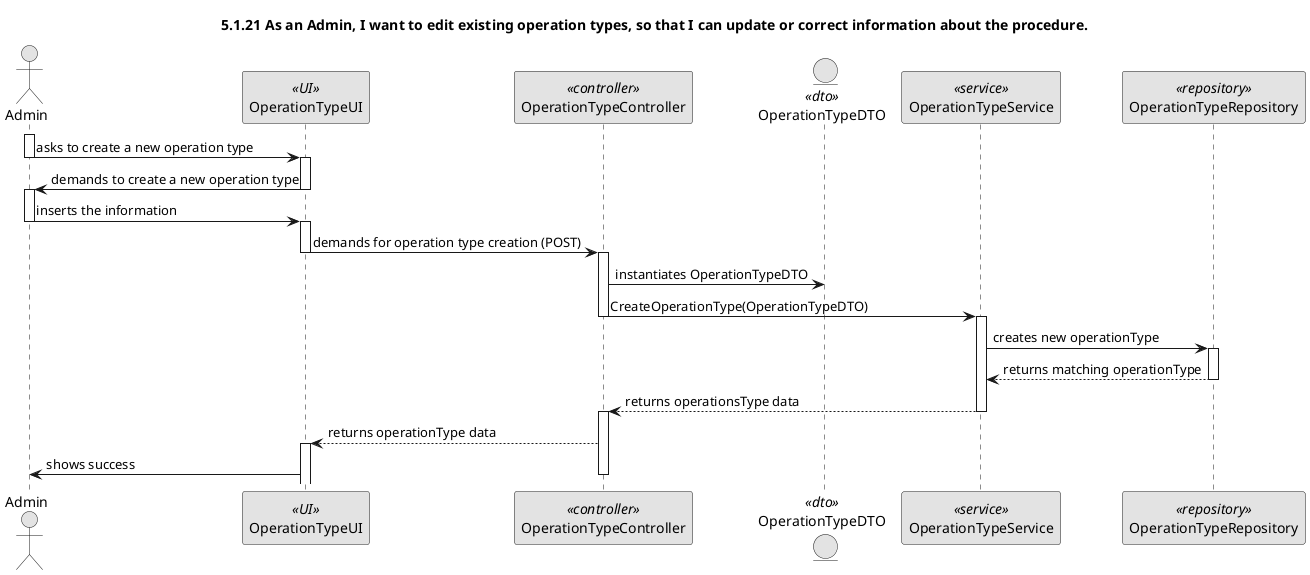 ﻿@startuml
skinparam monochrome true
skinparam packageStyle rectangle
skinparam shadowing false

title 5.1.21 As an Admin, I want to edit existing operation types, so that I can update or correct information about the procedure.

actor "Admin" as Admin
participant "OperationTypeUI" as UI <<UI>>
participant "OperationTypeController" as Controller <<controller>>
entity "OperationTypeDTO" as OperationTypeDTO <<dto>>
participant "OperationTypeService" as Service <<service>>
participant "OperationTypeRepository" as Repo <<repository>>

activate Admin
    Admin -> UI : asks to create a new operation type
    deactivate Admin
    activate UI
            UI -> Admin: demands to create a new operation type
    deactivate UI
    activate Admin
        Admin -> UI : inserts the information
        deactivate Admin
    activate UI
    UI -> Controller: demands for operation type creation (POST)
    deactivate UI
    activate Controller
        Controller -> OperationTypeDTO: instantiates OperationTypeDTO
        Controller -> Service: CreateOperationType(OperationTypeDTO)
        deactivate Controller
        activate Service
            Service -> Repo: creates new operationType
            activate Repo
            Repo --> Service: returns matching operationType
            deactivate Repo
        Service --> Controller: returns operationsType data
        deactivate Service
        activate Controller
        
Controller --> UI: returns operationType data
activate UI
UI->Admin : shows success
deactivate Controller


@enduml
